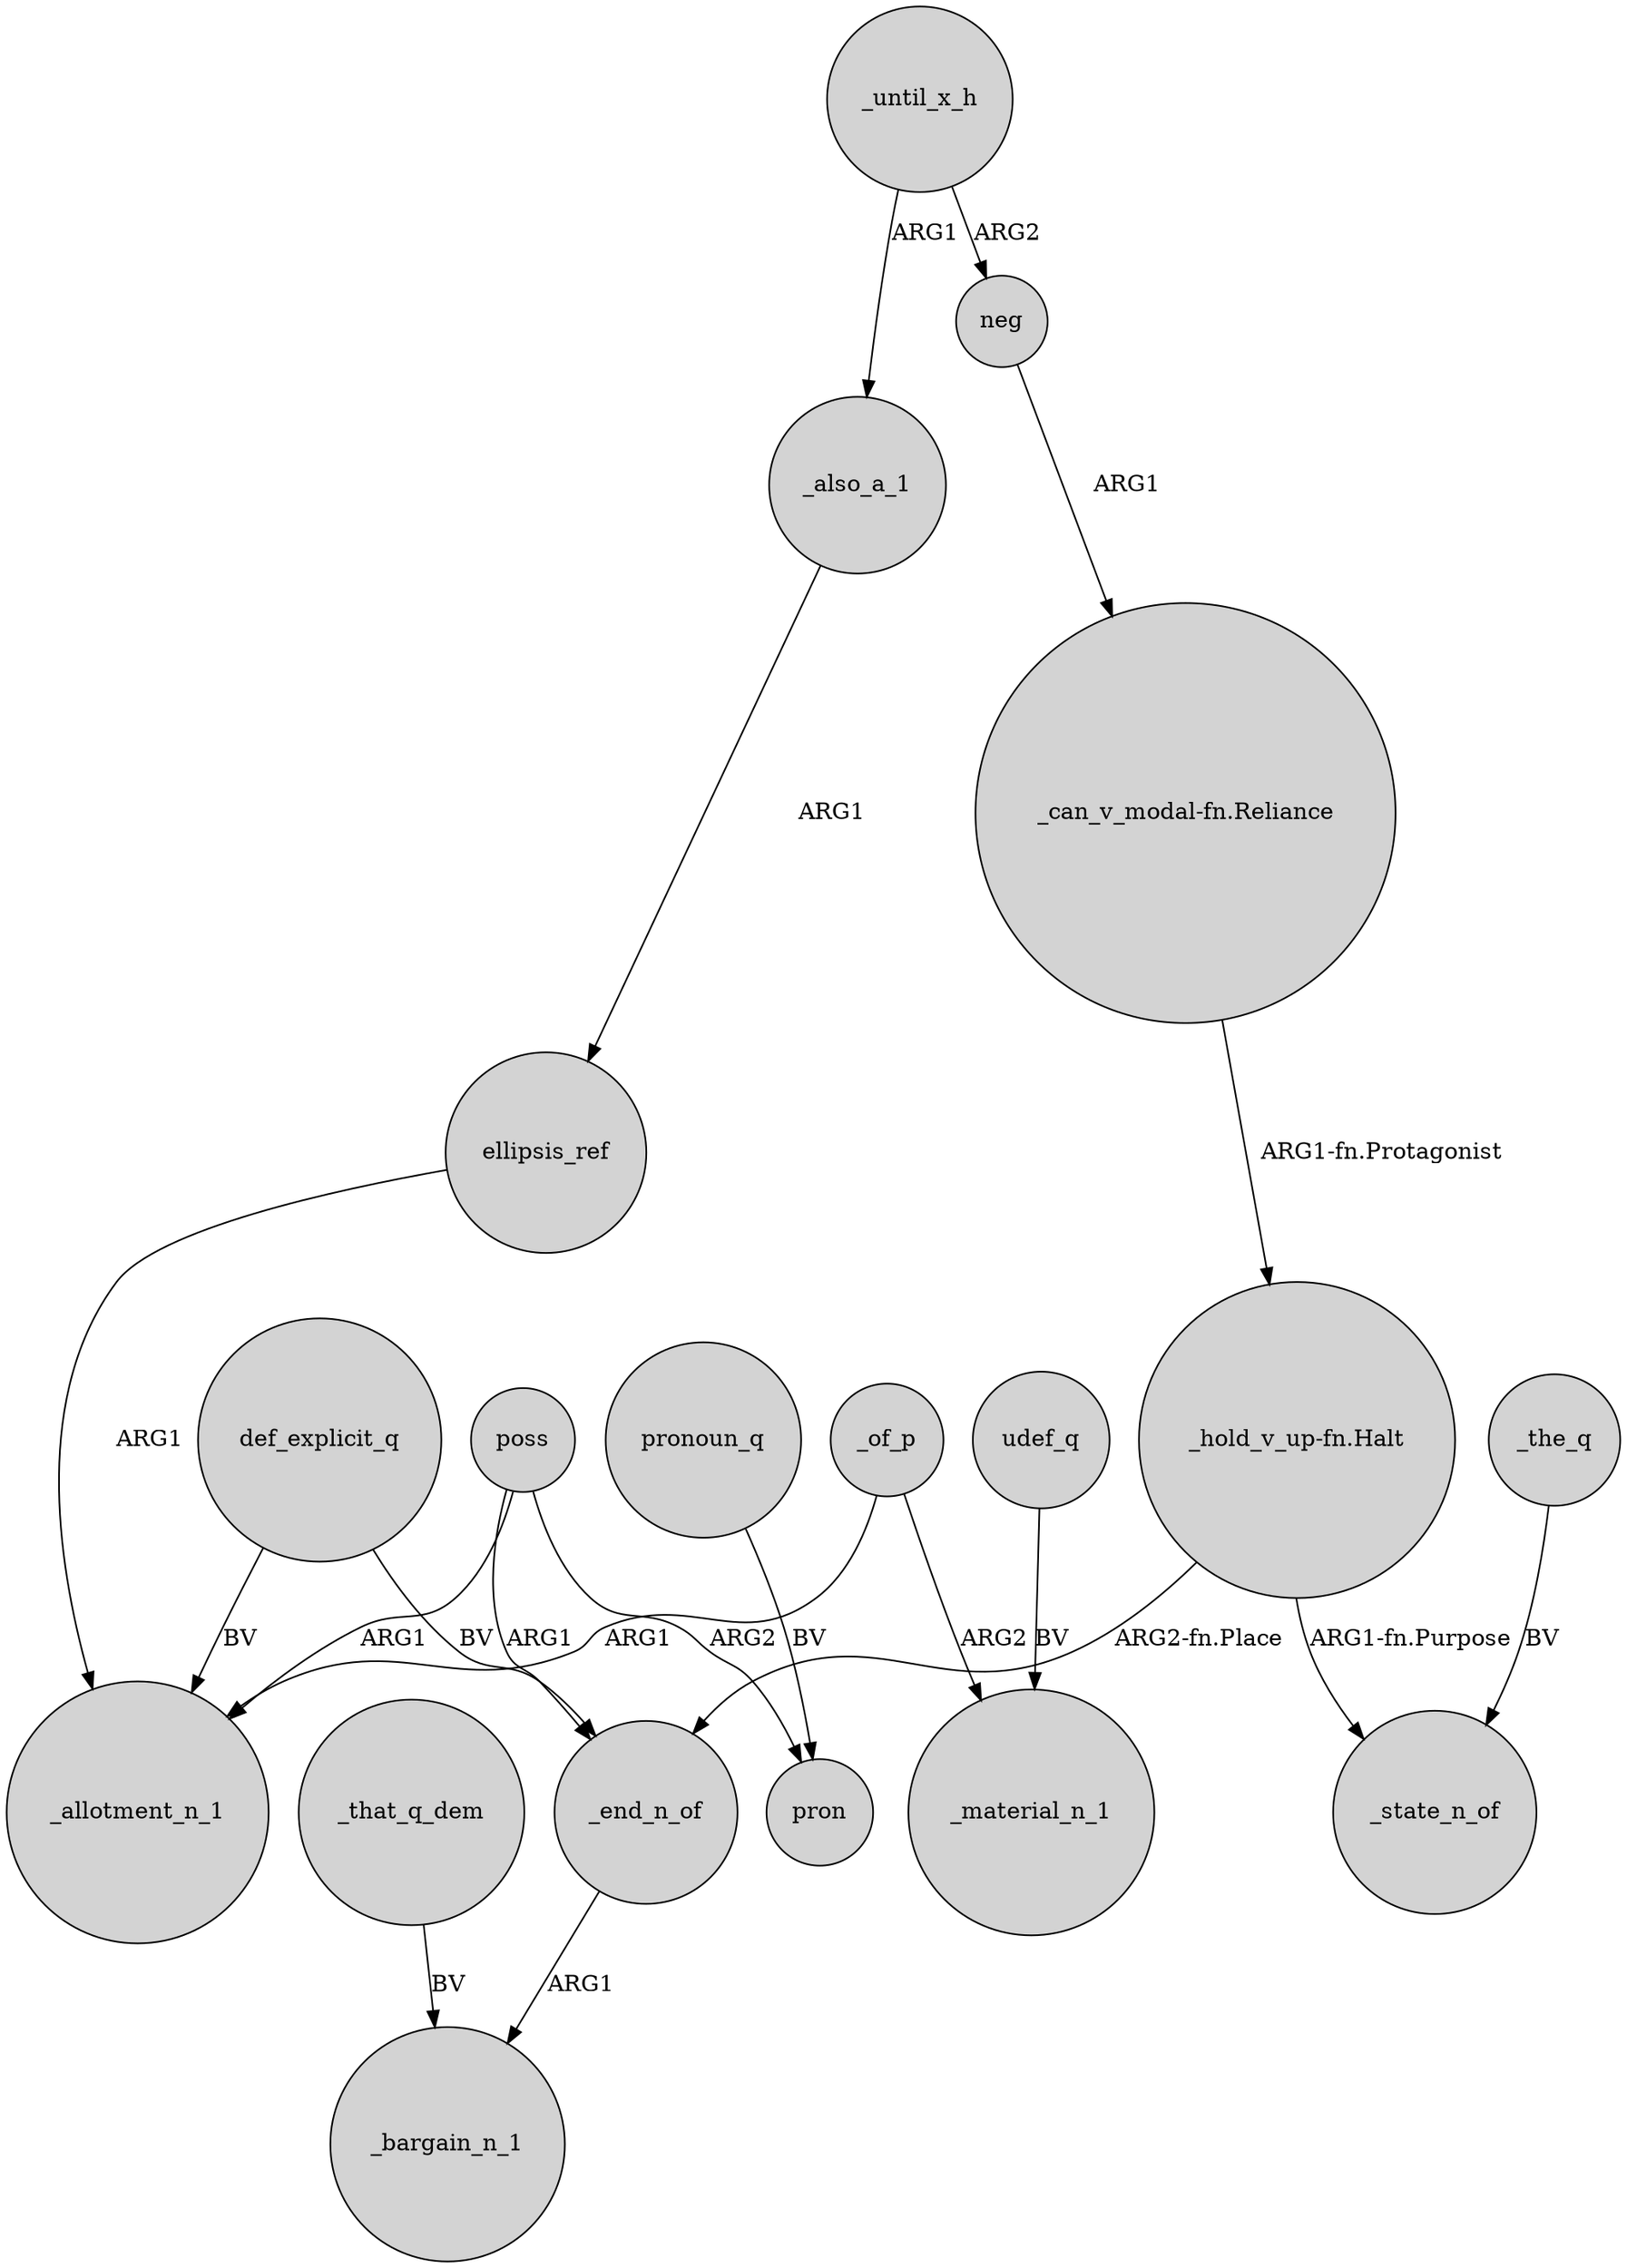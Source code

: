 digraph {
	node [shape=circle style=filled]
	_also_a_1 -> ellipsis_ref [label=ARG1]
	poss -> _allotment_n_1 [label=ARG1]
	_until_x_h -> _also_a_1 [label=ARG1]
	udef_q -> _material_n_1 [label=BV]
	_the_q -> _state_n_of [label=BV]
	_that_q_dem -> _bargain_n_1 [label=BV]
	ellipsis_ref -> _allotment_n_1 [label=ARG1]
	neg -> "_can_v_modal-fn.Reliance" [label=ARG1]
	_until_x_h -> neg [label=ARG2]
	"_hold_v_up-fn.Halt" -> _end_n_of [label="ARG2-fn.Place"]
	_of_p -> _allotment_n_1 [label=ARG1]
	pronoun_q -> pron [label=BV]
	poss -> pron [label=ARG2]
	"_can_v_modal-fn.Reliance" -> "_hold_v_up-fn.Halt" [label="ARG1-fn.Protagonist"]
	poss -> _end_n_of [label=ARG1]
	_end_n_of -> _bargain_n_1 [label=ARG1]
	def_explicit_q -> _end_n_of [label=BV]
	"_hold_v_up-fn.Halt" -> _state_n_of [label="ARG1-fn.Purpose"]
	_of_p -> _material_n_1 [label=ARG2]
	def_explicit_q -> _allotment_n_1 [label=BV]
}
